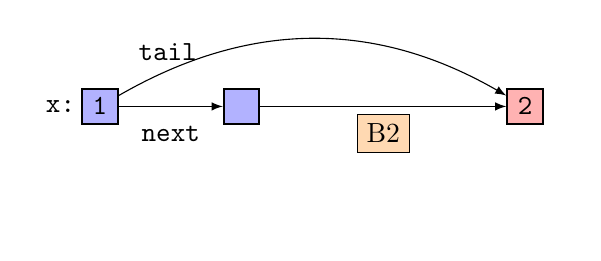 \usetikzlibrary{calc,matrix,backgrounds,fit,shapes,arrows}
\begin{tikzpicture}[
  scale=1.0,
  transform shape,
  node distance=18mm
]

  \path[use as bounding box] (-8mm,-16mm) rectangle (60mm,10mm);

  \tikzstyle{memnode}=[draw,rectangle,fill=lightgray,thick,minimum height=4.5mm, minimum width=4.5mm,inner sep=1mm,node distance=18mm,font=\tt]
  \tikzstyle{memnodeblue}=[draw,rectangle,fill=blue!30,thick,minimum height=4.5mm, minimum width=4.5mm,inner sep=1mm,node distance=18mm,font=\tt]
  \tikzstyle{memnodepink}=[draw,rectangle,fill=red!30,thick,minimum height=4.5mm, minimum width=4.5mm,inner sep=1mm,node distance=18mm,font=\tt]
  \tikzstyle{memnodegreen}=[draw,rectangle,fill=green!60,thick,minimum height=4.5mm, minimum width=4.5mm,inner sep=1mm,node distance=18mm,font=\tt]

  \tikzstyle{nullnode}=[node distance=18mm,label=center:$\bot$]
  \tikzstyle{varnode}=[font=\tt]
  \tikzstyle{refnode}=[fill=lightgray!40,minimum height=4.5mm, minimum width=4.5mm,inner sep=1mm,font=\tt]

  \tikzstyle{pointer}=[draw,->,>=latex]
  \tikzstyle{ptrlab}=[above,font=\tt]
  \tikzstyle{nextptr}=[label={[label distance=0mm,font=\tt]-90:next}]
  \tikzstyle{tailptr}=[below,label={[label distance=0mm,font=\tt,very near start]90:tail}]


%  \draw[fill=green!60,rounded corners,draw,dashed] (32mm,-4mm) rectangle +(26mm,8mm);



  % nodes
  \node[memnodeblue] (x1) at (0mm,0mm) {1};
  \node[memnodeblue] (x2) [right of=x1] {};
  \node[] (x3) [right of=x2] {};
  \node[memnodepink] (x4) [right of=x3] {2};
%  \node[memnode] (x5) [right of=x4] {};



%  \node[nullnode] (x5null) [right of=x5] {};
%  \node (x5null) [right of=x5] {\dots};

  \node[varnode,node distance=5mm] (x) [left of=x1] {x:};

  % pointers
  \draw[pointer] (x1)    edge node[nextptr]   {} (x2);
%  \draw[pointer] (x2)    edge node[nextptr]   {} (x3);
  \draw[pointer] (x2)    edge node[below,rectangle,draw,fill=orange!30,yshift=-1mm] (b1)  {B2} (x4);

  \draw[pointer,bend left] (x1)    edge node[tailptr]   {} (x4);
%  \draw[pointer,bend left] (x2)    edge node[tailptr] (tailptr2)  {} (x4);
%  \draw[pointer,bend left] (x3)    edge node[tailptr]   {} (x4);

%  \draw[pointer] (x4)    edge node[nextptr]   {} (x5);
%  \draw[pointer] (x5)    edge node[nextptr]   {} (x5null);

  \begin{pgfonlayer}{background}
%    \node[draw,dashed,fill=orange!30,rectangle,rounded corners,fit=(x2) (x4) (tailptr2) (b1)] (tail1) {};
  \end{pgfonlayer}

%  \node[draw,rectangle,fill=orange!30,below of=x4,yshift=5mm] (tail1box) {B2};
%  \draw[black!60] (tail1) -- (tail1box);


%  \draw[pointer] (x2)    edge node[prevptr]   {} (x1);
%  \draw[pointer] (x3)    edge node[prevptr]   {} (x2);
%  \draw[pointer] (x4)    edge node[prevptr]   {} (x3);
%  \draw[pointer] (x5)    edge node[prevptr]   {} (x4);
%  \draw[pointer] (x5null)    edge node[prevptr]   {} (x5);

\end{tikzpicture}
